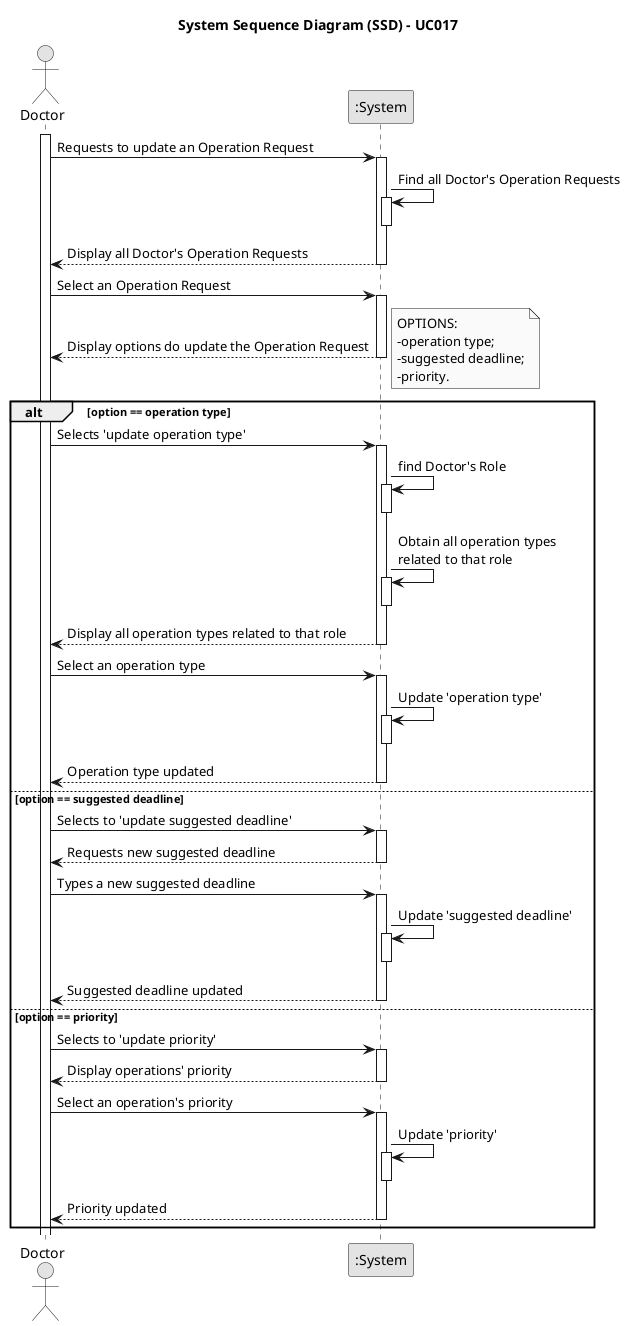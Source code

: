 @startuml "uc017-system-sequence-diagram"
skinparam monochrome true
skinparam packageStyle rectangle
skinparam shadowing false

title System Sequence Diagram (SSD) - UC017
actor Doctor as Doctor
participant ":System" as System

activate Doctor

    Doctor -> System: Requests to update an Operation Request

    activate System
        System -> System: Find all Doctor's Operation Requests
        activate System
            deactivate System

        System --> Doctor: Display all Doctor's Operation Requests
        deactivate System 

    Doctor -> System: Select an Operation Request
    activate System
        System --> Doctor: Display options do update the Operation Request
        note right
            OPTIONS:
            -operation type;
            -suggested deadline;
            -priority.
        end note
        deactivate System

        alt option == operation type
            Doctor -> System: Selects 'update operation type'
            activate System
                System -> System: find Doctor's Role
                activate System
                    deactivate System
                System -> System: Obtain all operation types\nrelated to that role
                activate System
                    deactivate System

                System --> Doctor: Display all operation types related to that role
                deactivate System

                Doctor -> System: Select an operation type
                activate System
                    System -> System: Update 'operation type'
                    activate System
                        deactivate System
                System --> Doctor: Operation type updated
                deactivate System
        else option == suggested deadline
            Doctor -> System: Selects to 'update suggested deadline'
            activate System
                System --> Doctor: Requests new suggested deadline  
                deactivate System
            
            Doctor -> System: Types a new suggested deadline
            activate System
                System -> System: Update 'suggested deadline'
                activate System
                    deactivate System
            System --> Doctor: Suggested deadline updated
            deactivate System
        else option == priority
            Doctor -> System: Selects to 'update priority'
            activate System
                System --> Doctor: Display operations' priority
                deactivate System

            Doctor -> System: Select an operation's priority
            activate System
                System -> System: Update 'priority'
                activate System
                    deactivate System
                System --> Doctor: Priority updated
                deactivate System
        end
@enduml